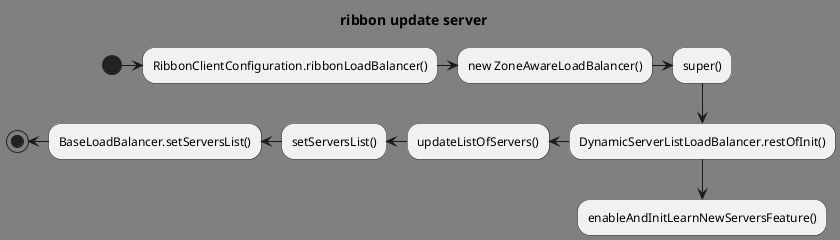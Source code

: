 @startuml

skinparam backgroundColor #grey

title: ribbon update server

(*) -> "RibbonClientConfiguration.ribbonLoadBalancer()" as initLB

initLB -> "new ZoneAwareLoadBalancer()" as zoneLB

zoneLB -> "super()" as dynamicLB

dynamicLB --> "DynamicServerListLoadBalancer.restOfInit()"  as initServer

initServer --> "enableAndInitLearnNewServersFeature()"

initServer -left-> "updateListOfServers()" as updateListOfServers

updateListOfServers -left-> "setServersList()" as setServersList

setServersList -left-> "BaseLoadBalancer.setServersList()" as baseSetServerList

baseSetServerList -left-> (*)

@enduml